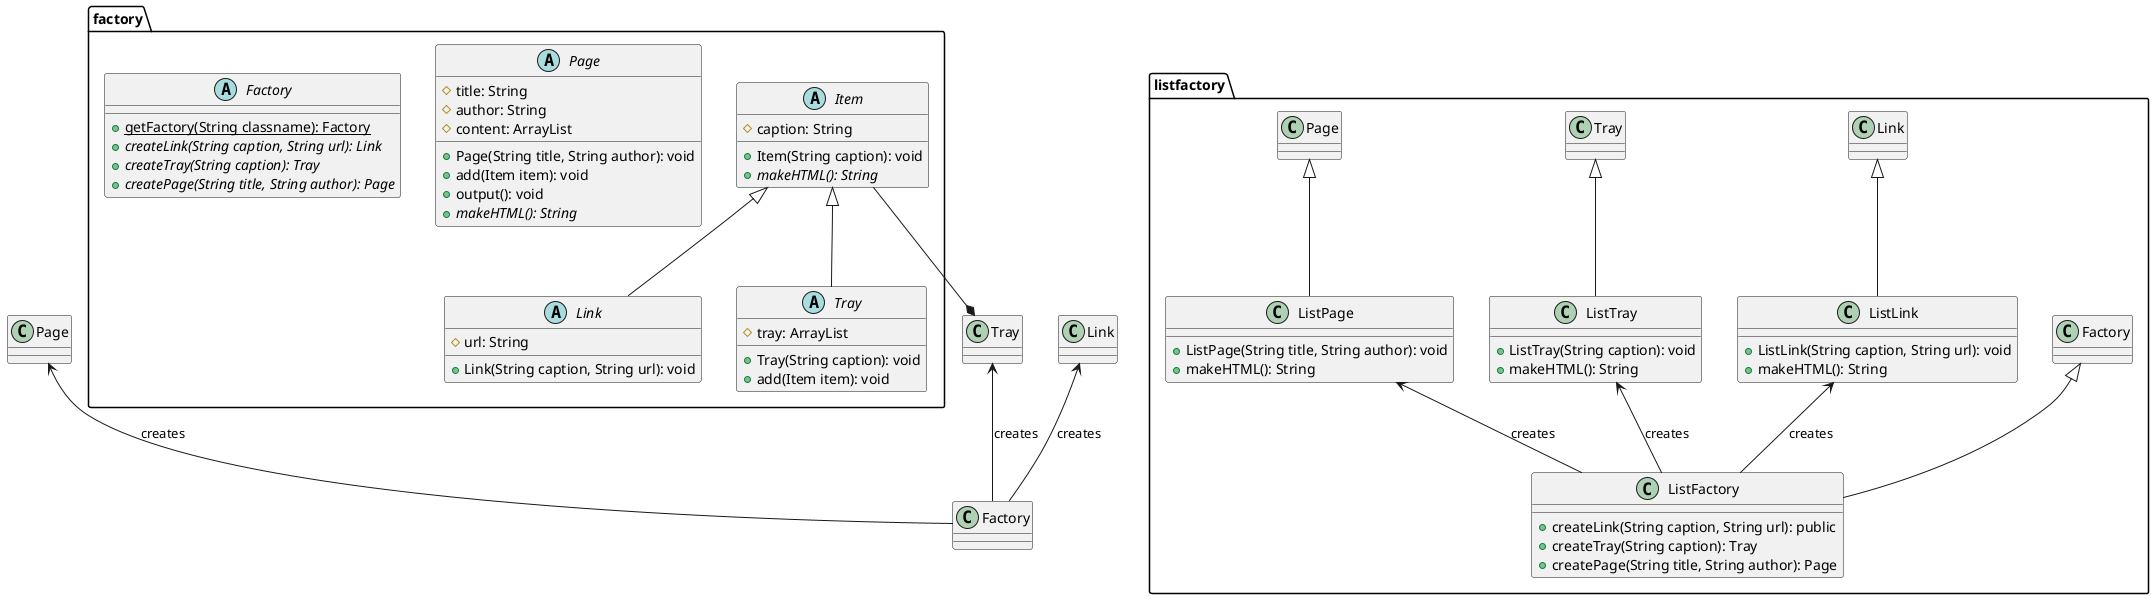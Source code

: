 @startuml AbstractFactory
Package factory {

  abstract Item {
    # caption: String
    + Item(String caption): void
    + {abstract} makeHTML(): String
  }

  abstract Link extends Item{
    # url: String
    + Link(String caption, String url): void
  }

  abstract Tray extends Item{
    # tray: ArrayList
    + Tray(String caption): void
    + add(Item item): void
  }

  abstract Page {
    # title: String
    # author: String
    # content: ArrayList
    + Page(String title, String author): void
    + add(Item item): void
    + output(): void
    + {abstract} makeHTML(): String
  }

  abstract Factory {
    + {static} getFactory(String classname): Factory
    + {abstract} createLink(String caption, String url): Link
    + {abstract} createTray(String caption): Tray
    + {abstract} createPage(String title, String author): Page
  }
}

Package listfactory {

  class ListFactory extends Factory {
    + createLink(String caption, String url): public
    + createTray(String caption): Tray
    + createPage(String title, String author): Page
  }

  class ListLink extends Link {
    + ListLink(String caption, String url): void
    + makeHTML(): String
  }

  class ListTray extends Tray {
    + ListTray(String caption): void
    + makeHTML(): String
  }

  class ListPage extends Page {
    + ListPage(String title, String author): void
    + makeHTML(): String
  }
}

Factory -up-> Link: creates
Factory -up-> Tray: creates
Item    --*   Tray
Factory -up-> Page: creates
ListFactory -up-> ListLink: creates
ListFactory -up-> ListTray: creates
ListFactory -up-> ListPage: creates
@enduml